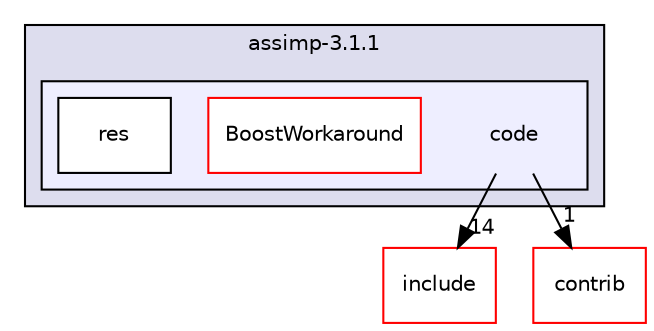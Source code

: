 digraph "assimp/assimp-3.1.1/code" {
  compound=true
  node [ fontsize="10", fontname="Helvetica"];
  edge [ labelfontsize="10", labelfontname="Helvetica"];
  subgraph clusterdir_78484848cdf49f0d07c1c966ffc044c7 {
    graph [ bgcolor="#ddddee", pencolor="black", label="assimp-3.1.1" fontname="Helvetica", fontsize="10", URL="dir_78484848cdf49f0d07c1c966ffc044c7.html"]
  subgraph clusterdir_5f48190eefbf2d9887c40319c3006284 {
    graph [ bgcolor="#eeeeff", pencolor="black", label="" URL="dir_5f48190eefbf2d9887c40319c3006284.html"];
    dir_5f48190eefbf2d9887c40319c3006284 [shape=plaintext label="code"];
    dir_a78c736426e6d3c04302400accc407b9 [shape=box label="BoostWorkaround" color="red" fillcolor="white" style="filled" URL="dir_a78c736426e6d3c04302400accc407b9.html"];
    dir_ab7fc25bff209aae89436f1632a94285 [shape=box label="res" color="black" fillcolor="white" style="filled" URL="dir_ab7fc25bff209aae89436f1632a94285.html"];
  }
  }
  dir_c101cde07d36a9a69cf1f5e6a5d497f4 [shape=box label="include" fillcolor="white" style="filled" color="red" URL="dir_c101cde07d36a9a69cf1f5e6a5d497f4.html"];
  dir_1510c05bdfd0076f7fcbe68696d9ed81 [shape=box label="contrib" fillcolor="white" style="filled" color="red" URL="dir_1510c05bdfd0076f7fcbe68696d9ed81.html"];
  dir_5f48190eefbf2d9887c40319c3006284->dir_c101cde07d36a9a69cf1f5e6a5d497f4 [headlabel="14", labeldistance=1.5 headhref="dir_000004_000030.html"];
  dir_5f48190eefbf2d9887c40319c3006284->dir_1510c05bdfd0076f7fcbe68696d9ed81 [headlabel="1", labeldistance=1.5 headhref="dir_000004_000032.html"];
}
